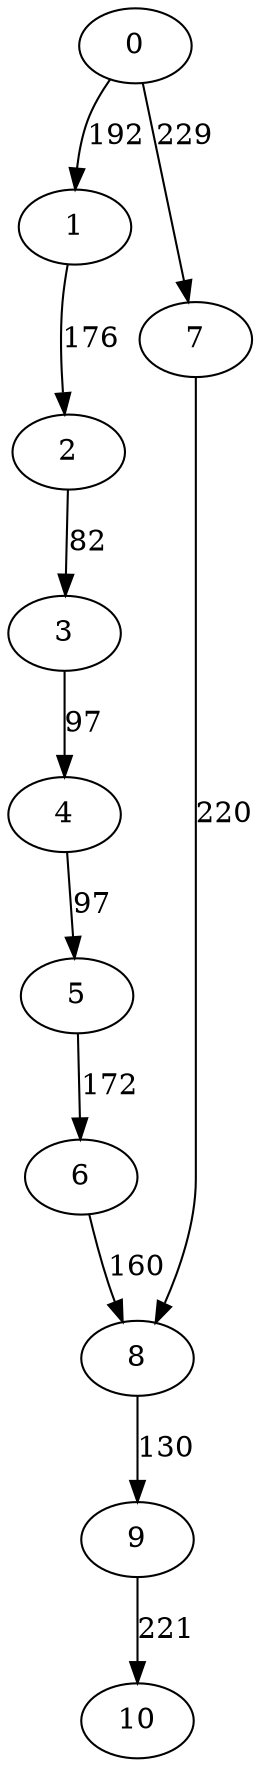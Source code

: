 digraph t10p2r7_15 {
0 -> 1 [ label = 192 ];
0 -> 7 [ label = 229 ];
1 -> 2 [ label = 176 ];
2 -> 3 [ label = 82 ];
3 -> 4 [ label = 97 ];
4 -> 5 [ label = 97 ];
5 -> 6 [ label = 172 ];
6 -> 8 [ label = 160 ];
7 -> 8 [ label = 220 ];
8 -> 9 [ label = 130 ];
9 -> 10 [ label = 221 ];
 }

